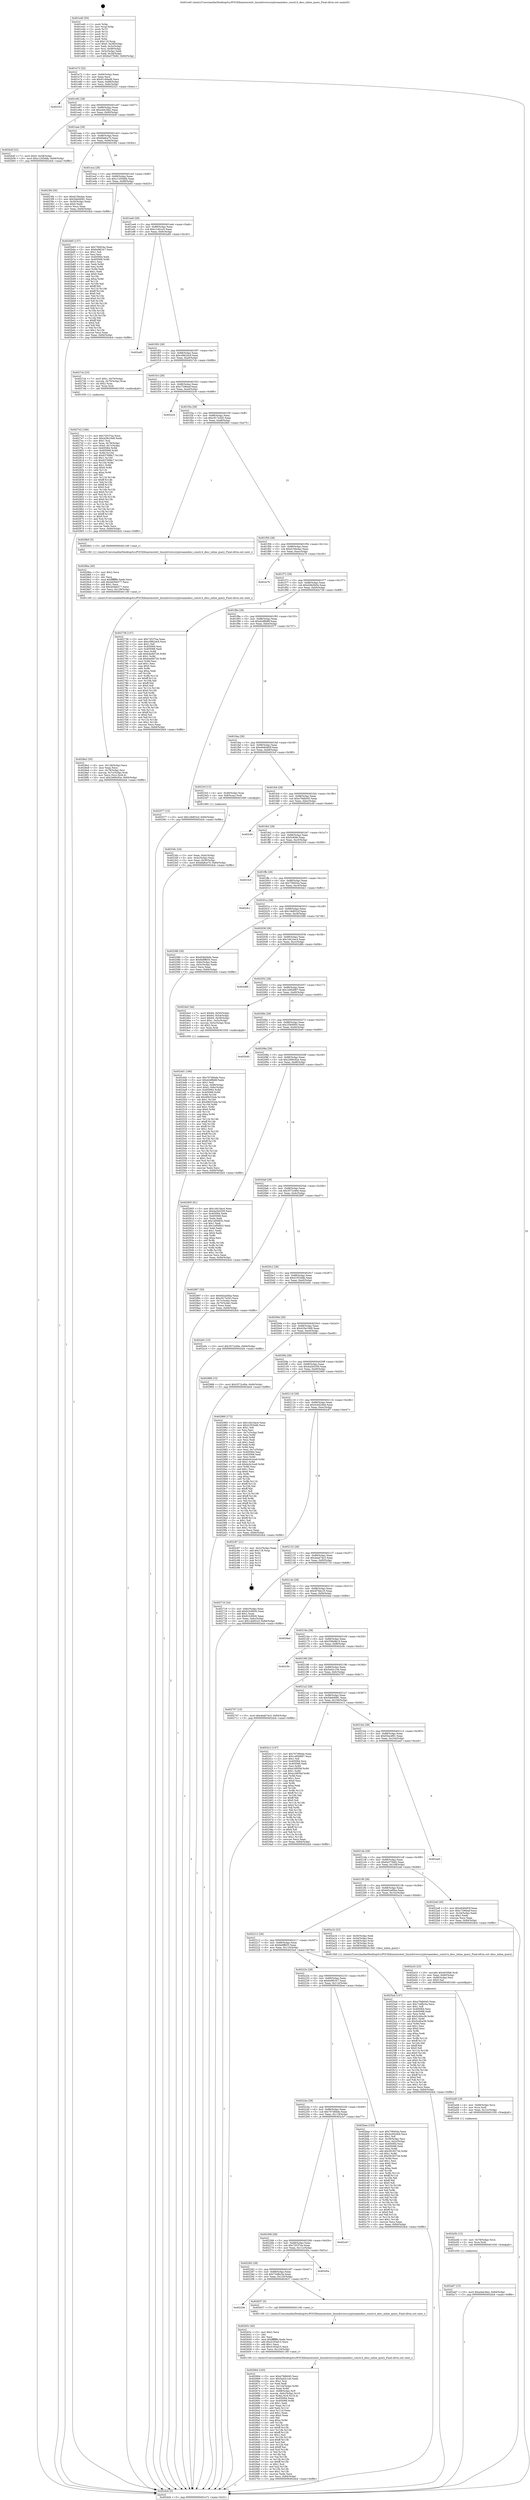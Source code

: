 digraph "0x401e40" {
  label = "0x401e40 (/mnt/c/Users/mathe/Desktop/tcc/POCII/binaries/extr_linuxdriverscryptocaamdesc_constr.h_desc_inline_query_Final-ollvm.out::main(0))"
  labelloc = "t"
  node[shape=record]

  Entry [label="",width=0.3,height=0.3,shape=circle,fillcolor=black,style=filled]
  "0x401e72" [label="{
     0x401e72 [32]\l
     | [instrs]\l
     &nbsp;&nbsp;0x401e72 \<+6\>: mov -0x84(%rbp),%eax\l
     &nbsp;&nbsp;0x401e78 \<+2\>: mov %eax,%ecx\l
     &nbsp;&nbsp;0x401e7a \<+6\>: sub $0x91c94ed6,%ecx\l
     &nbsp;&nbsp;0x401e80 \<+6\>: mov %eax,-0x88(%rbp)\l
     &nbsp;&nbsp;0x401e86 \<+6\>: mov %ecx,-0x8c(%rbp)\l
     &nbsp;&nbsp;0x401e8c \<+6\>: je 0000000000402321 \<main+0x4e1\>\l
  }"]
  "0x402321" [label="{
     0x402321\l
  }", style=dashed]
  "0x401e92" [label="{
     0x401e92 [28]\l
     | [instrs]\l
     &nbsp;&nbsp;0x401e92 \<+5\>: jmp 0000000000401e97 \<main+0x57\>\l
     &nbsp;&nbsp;0x401e97 \<+6\>: mov -0x88(%rbp),%eax\l
     &nbsp;&nbsp;0x401e9d \<+5\>: sub $0xa4dc3fa2,%eax\l
     &nbsp;&nbsp;0x401ea2 \<+6\>: mov %eax,-0x90(%rbp)\l
     &nbsp;&nbsp;0x401ea8 \<+6\>: je 0000000000402b4f \<main+0xd0f\>\l
  }"]
  Exit [label="",width=0.3,height=0.3,shape=circle,fillcolor=black,style=filled,peripheries=2]
  "0x402b4f" [label="{
     0x402b4f [22]\l
     | [instrs]\l
     &nbsp;&nbsp;0x402b4f \<+7\>: movl $0x0,-0x38(%rbp)\l
     &nbsp;&nbsp;0x402b56 \<+10\>: movl $0xc1205ddb,-0x84(%rbp)\l
     &nbsp;&nbsp;0x402b60 \<+5\>: jmp 0000000000402dcb \<main+0xf8b\>\l
  }"]
  "0x401eae" [label="{
     0x401eae [28]\l
     | [instrs]\l
     &nbsp;&nbsp;0x401eae \<+5\>: jmp 0000000000401eb3 \<main+0x73\>\l
     &nbsp;&nbsp;0x401eb3 \<+6\>: mov -0x88(%rbp),%eax\l
     &nbsp;&nbsp;0x401eb9 \<+5\>: sub $0xbfa8ce70,%eax\l
     &nbsp;&nbsp;0x401ebe \<+6\>: mov %eax,-0x94(%rbp)\l
     &nbsp;&nbsp;0x401ec4 \<+6\>: je 00000000004023f4 \<main+0x5b4\>\l
  }"]
  "0x402a67" [label="{
     0x402a67 [15]\l
     | [instrs]\l
     &nbsp;&nbsp;0x402a67 \<+10\>: movl $0xa4dc3fa2,-0x84(%rbp)\l
     &nbsp;&nbsp;0x402a71 \<+5\>: jmp 0000000000402dcb \<main+0xf8b\>\l
  }"]
  "0x4023f4" [label="{
     0x4023f4 [30]\l
     | [instrs]\l
     &nbsp;&nbsp;0x4023f4 \<+5\>: mov $0xd156e4ac,%eax\l
     &nbsp;&nbsp;0x4023f9 \<+5\>: mov $0x5de0d081,%ecx\l
     &nbsp;&nbsp;0x4023fe \<+3\>: mov -0x30(%rbp),%edx\l
     &nbsp;&nbsp;0x402401 \<+3\>: cmp $0x0,%edx\l
     &nbsp;&nbsp;0x402404 \<+3\>: cmove %ecx,%eax\l
     &nbsp;&nbsp;0x402407 \<+6\>: mov %eax,-0x84(%rbp)\l
     &nbsp;&nbsp;0x40240d \<+5\>: jmp 0000000000402dcb \<main+0xf8b\>\l
  }"]
  "0x401eca" [label="{
     0x401eca [28]\l
     | [instrs]\l
     &nbsp;&nbsp;0x401eca \<+5\>: jmp 0000000000401ecf \<main+0x8f\>\l
     &nbsp;&nbsp;0x401ecf \<+6\>: mov -0x88(%rbp),%eax\l
     &nbsp;&nbsp;0x401ed5 \<+5\>: sub $0xc1205ddb,%eax\l
     &nbsp;&nbsp;0x401eda \<+6\>: mov %eax,-0x98(%rbp)\l
     &nbsp;&nbsp;0x401ee0 \<+6\>: je 0000000000402b65 \<main+0xd25\>\l
  }"]
  "0x402a5b" [label="{
     0x402a5b [12]\l
     | [instrs]\l
     &nbsp;&nbsp;0x402a5b \<+4\>: mov -0x78(%rbp),%rcx\l
     &nbsp;&nbsp;0x402a5f \<+3\>: mov %rcx,%rdi\l
     &nbsp;&nbsp;0x402a62 \<+5\>: call 0000000000401030 \<free@plt\>\l
     | [calls]\l
     &nbsp;&nbsp;0x401030 \{1\} (unknown)\l
  }"]
  "0x402b65" [label="{
     0x402b65 [137]\l
     | [instrs]\l
     &nbsp;&nbsp;0x402b65 \<+5\>: mov $0x758454a,%eax\l
     &nbsp;&nbsp;0x402b6a \<+5\>: mov $0x6e981fc7,%ecx\l
     &nbsp;&nbsp;0x402b6f \<+2\>: mov $0x1,%dl\l
     &nbsp;&nbsp;0x402b71 \<+2\>: xor %esi,%esi\l
     &nbsp;&nbsp;0x402b73 \<+7\>: mov 0x405064,%edi\l
     &nbsp;&nbsp;0x402b7a \<+8\>: mov 0x405068,%r8d\l
     &nbsp;&nbsp;0x402b82 \<+3\>: sub $0x1,%esi\l
     &nbsp;&nbsp;0x402b85 \<+3\>: mov %edi,%r9d\l
     &nbsp;&nbsp;0x402b88 \<+3\>: add %esi,%r9d\l
     &nbsp;&nbsp;0x402b8b \<+4\>: imul %r9d,%edi\l
     &nbsp;&nbsp;0x402b8f \<+3\>: and $0x1,%edi\l
     &nbsp;&nbsp;0x402b92 \<+3\>: cmp $0x0,%edi\l
     &nbsp;&nbsp;0x402b95 \<+4\>: sete %r10b\l
     &nbsp;&nbsp;0x402b99 \<+4\>: cmp $0xa,%r8d\l
     &nbsp;&nbsp;0x402b9d \<+4\>: setl %r11b\l
     &nbsp;&nbsp;0x402ba1 \<+3\>: mov %r10b,%bl\l
     &nbsp;&nbsp;0x402ba4 \<+3\>: xor $0xff,%bl\l
     &nbsp;&nbsp;0x402ba7 \<+3\>: mov %r11b,%r14b\l
     &nbsp;&nbsp;0x402baa \<+4\>: xor $0xff,%r14b\l
     &nbsp;&nbsp;0x402bae \<+3\>: xor $0x0,%dl\l
     &nbsp;&nbsp;0x402bb1 \<+3\>: mov %bl,%r15b\l
     &nbsp;&nbsp;0x402bb4 \<+4\>: and $0x0,%r15b\l
     &nbsp;&nbsp;0x402bb8 \<+3\>: and %dl,%r10b\l
     &nbsp;&nbsp;0x402bbb \<+3\>: mov %r14b,%r12b\l
     &nbsp;&nbsp;0x402bbe \<+4\>: and $0x0,%r12b\l
     &nbsp;&nbsp;0x402bc2 \<+3\>: and %dl,%r11b\l
     &nbsp;&nbsp;0x402bc5 \<+3\>: or %r10b,%r15b\l
     &nbsp;&nbsp;0x402bc8 \<+3\>: or %r11b,%r12b\l
     &nbsp;&nbsp;0x402bcb \<+3\>: xor %r12b,%r15b\l
     &nbsp;&nbsp;0x402bce \<+3\>: or %r14b,%bl\l
     &nbsp;&nbsp;0x402bd1 \<+3\>: xor $0xff,%bl\l
     &nbsp;&nbsp;0x402bd4 \<+3\>: or $0x0,%dl\l
     &nbsp;&nbsp;0x402bd7 \<+2\>: and %dl,%bl\l
     &nbsp;&nbsp;0x402bd9 \<+3\>: or %bl,%r15b\l
     &nbsp;&nbsp;0x402bdc \<+4\>: test $0x1,%r15b\l
     &nbsp;&nbsp;0x402be0 \<+3\>: cmovne %ecx,%eax\l
     &nbsp;&nbsp;0x402be3 \<+6\>: mov %eax,-0x84(%rbp)\l
     &nbsp;&nbsp;0x402be9 \<+5\>: jmp 0000000000402dcb \<main+0xf8b\>\l
  }"]
  "0x401ee6" [label="{
     0x401ee6 [28]\l
     | [instrs]\l
     &nbsp;&nbsp;0x401ee6 \<+5\>: jmp 0000000000401eeb \<main+0xab\>\l
     &nbsp;&nbsp;0x401eeb \<+6\>: mov -0x88(%rbp),%eax\l
     &nbsp;&nbsp;0x401ef1 \<+5\>: sub $0xc1c6ccc0,%eax\l
     &nbsp;&nbsp;0x401ef6 \<+6\>: mov %eax,-0x9c(%rbp)\l
     &nbsp;&nbsp;0x401efc \<+6\>: je 0000000000402a85 \<main+0xc45\>\l
  }"]
  "0x402a49" [label="{
     0x402a49 [18]\l
     | [instrs]\l
     &nbsp;&nbsp;0x402a49 \<+4\>: mov -0x68(%rbp),%rcx\l
     &nbsp;&nbsp;0x402a4d \<+3\>: mov %rcx,%rdi\l
     &nbsp;&nbsp;0x402a50 \<+6\>: mov %eax,-0x12c(%rbp)\l
     &nbsp;&nbsp;0x402a56 \<+5\>: call 0000000000401030 \<free@plt\>\l
     | [calls]\l
     &nbsp;&nbsp;0x401030 \{1\} (unknown)\l
  }"]
  "0x402a85" [label="{
     0x402a85\l
  }", style=dashed]
  "0x401f02" [label="{
     0x401f02 [28]\l
     | [instrs]\l
     &nbsp;&nbsp;0x401f02 \<+5\>: jmp 0000000000401f07 \<main+0xc7\>\l
     &nbsp;&nbsp;0x401f07 \<+6\>: mov -0x88(%rbp),%eax\l
     &nbsp;&nbsp;0x401f0d \<+5\>: sub $0xc49b2dc9,%eax\l
     &nbsp;&nbsp;0x401f12 \<+6\>: mov %eax,-0xa0(%rbp)\l
     &nbsp;&nbsp;0x401f18 \<+6\>: je 00000000004027cb \<main+0x98b\>\l
  }"]
  "0x402a32" [label="{
     0x402a32 [23]\l
     | [instrs]\l
     &nbsp;&nbsp;0x402a32 \<+10\>: movabs $0x4030b6,%rdi\l
     &nbsp;&nbsp;0x402a3c \<+3\>: mov %eax,-0x80(%rbp)\l
     &nbsp;&nbsp;0x402a3f \<+3\>: mov -0x80(%rbp),%esi\l
     &nbsp;&nbsp;0x402a42 \<+2\>: mov $0x0,%al\l
     &nbsp;&nbsp;0x402a44 \<+5\>: call 0000000000401040 \<printf@plt\>\l
     | [calls]\l
     &nbsp;&nbsp;0x401040 \{1\} (unknown)\l
  }"]
  "0x4027cb" [label="{
     0x4027cb [23]\l
     | [instrs]\l
     &nbsp;&nbsp;0x4027cb \<+7\>: movl $0x1,-0x70(%rbp)\l
     &nbsp;&nbsp;0x4027d2 \<+4\>: movslq -0x70(%rbp),%rax\l
     &nbsp;&nbsp;0x4027d6 \<+4\>: shl $0x2,%rax\l
     &nbsp;&nbsp;0x4027da \<+3\>: mov %rax,%rdi\l
     &nbsp;&nbsp;0x4027dd \<+5\>: call 0000000000401050 \<malloc@plt\>\l
     | [calls]\l
     &nbsp;&nbsp;0x401050 \{1\} (unknown)\l
  }"]
  "0x401f1e" [label="{
     0x401f1e [28]\l
     | [instrs]\l
     &nbsp;&nbsp;0x401f1e \<+5\>: jmp 0000000000401f23 \<main+0xe3\>\l
     &nbsp;&nbsp;0x401f23 \<+6\>: mov -0x88(%rbp),%eax\l
     &nbsp;&nbsp;0x401f29 \<+5\>: sub $0xc7296eaf,%eax\l
     &nbsp;&nbsp;0x401f2e \<+6\>: mov %eax,-0xa4(%rbp)\l
     &nbsp;&nbsp;0x401f34 \<+6\>: je 00000000004022c6 \<main+0x486\>\l
  }"]
  "0x4028e2" [label="{
     0x4028e2 [35]\l
     | [instrs]\l
     &nbsp;&nbsp;0x4028e2 \<+6\>: mov -0x128(%rbp),%ecx\l
     &nbsp;&nbsp;0x4028e8 \<+3\>: imul %eax,%ecx\l
     &nbsp;&nbsp;0x4028eb \<+4\>: mov -0x78(%rbp),%rsi\l
     &nbsp;&nbsp;0x4028ef \<+4\>: movslq -0x7c(%rbp),%rdi\l
     &nbsp;&nbsp;0x4028f3 \<+3\>: mov %ecx,(%rsi,%rdi,4)\l
     &nbsp;&nbsp;0x4028f6 \<+10\>: movl $0x2469c92e,-0x84(%rbp)\l
     &nbsp;&nbsp;0x402900 \<+5\>: jmp 0000000000402dcb \<main+0xf8b\>\l
  }"]
  "0x4022c6" [label="{
     0x4022c6\l
  }", style=dashed]
  "0x401f3a" [label="{
     0x401f3a [28]\l
     | [instrs]\l
     &nbsp;&nbsp;0x401f3a \<+5\>: jmp 0000000000401f3f \<main+0xff\>\l
     &nbsp;&nbsp;0x401f3f \<+6\>: mov -0x88(%rbp),%eax\l
     &nbsp;&nbsp;0x401f45 \<+5\>: sub $0xc917e2b5,%eax\l
     &nbsp;&nbsp;0x401f4a \<+6\>: mov %eax,-0xa8(%rbp)\l
     &nbsp;&nbsp;0x401f50 \<+6\>: je 00000000004028b5 \<main+0xa75\>\l
  }"]
  "0x4028ba" [label="{
     0x4028ba [40]\l
     | [instrs]\l
     &nbsp;&nbsp;0x4028ba \<+5\>: mov $0x2,%ecx\l
     &nbsp;&nbsp;0x4028bf \<+1\>: cltd\l
     &nbsp;&nbsp;0x4028c0 \<+2\>: idiv %ecx\l
     &nbsp;&nbsp;0x4028c2 \<+6\>: imul $0xfffffffe,%edx,%ecx\l
     &nbsp;&nbsp;0x4028c8 \<+6\>: add $0x4d3bb577,%ecx\l
     &nbsp;&nbsp;0x4028ce \<+3\>: add $0x1,%ecx\l
     &nbsp;&nbsp;0x4028d1 \<+6\>: sub $0x4d3bb577,%ecx\l
     &nbsp;&nbsp;0x4028d7 \<+6\>: mov %ecx,-0x128(%rbp)\l
     &nbsp;&nbsp;0x4028dd \<+5\>: call 0000000000401160 \<next_i\>\l
     | [calls]\l
     &nbsp;&nbsp;0x401160 \{1\} (/mnt/c/Users/mathe/Desktop/tcc/POCII/binaries/extr_linuxdriverscryptocaamdesc_constr.h_desc_inline_query_Final-ollvm.out::next_i)\l
  }"]
  "0x4028b5" [label="{
     0x4028b5 [5]\l
     | [instrs]\l
     &nbsp;&nbsp;0x4028b5 \<+5\>: call 0000000000401160 \<next_i\>\l
     | [calls]\l
     &nbsp;&nbsp;0x401160 \{1\} (/mnt/c/Users/mathe/Desktop/tcc/POCII/binaries/extr_linuxdriverscryptocaamdesc_constr.h_desc_inline_query_Final-ollvm.out::next_i)\l
  }"]
  "0x401f56" [label="{
     0x401f56 [28]\l
     | [instrs]\l
     &nbsp;&nbsp;0x401f56 \<+5\>: jmp 0000000000401f5b \<main+0x11b\>\l
     &nbsp;&nbsp;0x401f5b \<+6\>: mov -0x88(%rbp),%eax\l
     &nbsp;&nbsp;0x401f61 \<+5\>: sub $0xd156e4ac,%eax\l
     &nbsp;&nbsp;0x401f66 \<+6\>: mov %eax,-0xac(%rbp)\l
     &nbsp;&nbsp;0x401f6c \<+6\>: je 0000000000402a76 \<main+0xc36\>\l
  }"]
  "0x4027e2" [label="{
     0x4027e2 [166]\l
     | [instrs]\l
     &nbsp;&nbsp;0x4027e2 \<+5\>: mov $0x72f1f7ea,%ecx\l
     &nbsp;&nbsp;0x4027e7 \<+5\>: mov $0x429e19d9,%edx\l
     &nbsp;&nbsp;0x4027ec \<+3\>: mov $0x1,%sil\l
     &nbsp;&nbsp;0x4027ef \<+4\>: mov %rax,-0x78(%rbp)\l
     &nbsp;&nbsp;0x4027f3 \<+7\>: movl $0x0,-0x7c(%rbp)\l
     &nbsp;&nbsp;0x4027fa \<+8\>: mov 0x405064,%r8d\l
     &nbsp;&nbsp;0x402802 \<+8\>: mov 0x405068,%r9d\l
     &nbsp;&nbsp;0x40280a \<+3\>: mov %r8d,%r10d\l
     &nbsp;&nbsp;0x40280d \<+7\>: add $0x637688c7,%r10d\l
     &nbsp;&nbsp;0x402814 \<+4\>: sub $0x1,%r10d\l
     &nbsp;&nbsp;0x402818 \<+7\>: sub $0x637688c7,%r10d\l
     &nbsp;&nbsp;0x40281f \<+4\>: imul %r10d,%r8d\l
     &nbsp;&nbsp;0x402823 \<+4\>: and $0x1,%r8d\l
     &nbsp;&nbsp;0x402827 \<+4\>: cmp $0x0,%r8d\l
     &nbsp;&nbsp;0x40282b \<+4\>: sete %r11b\l
     &nbsp;&nbsp;0x40282f \<+4\>: cmp $0xa,%r9d\l
     &nbsp;&nbsp;0x402833 \<+3\>: setl %bl\l
     &nbsp;&nbsp;0x402836 \<+3\>: mov %r11b,%r14b\l
     &nbsp;&nbsp;0x402839 \<+4\>: xor $0xff,%r14b\l
     &nbsp;&nbsp;0x40283d \<+3\>: mov %bl,%r15b\l
     &nbsp;&nbsp;0x402840 \<+4\>: xor $0xff,%r15b\l
     &nbsp;&nbsp;0x402844 \<+4\>: xor $0x0,%sil\l
     &nbsp;&nbsp;0x402848 \<+3\>: mov %r14b,%r12b\l
     &nbsp;&nbsp;0x40284b \<+4\>: and $0x0,%r12b\l
     &nbsp;&nbsp;0x40284f \<+3\>: and %sil,%r11b\l
     &nbsp;&nbsp;0x402852 \<+3\>: mov %r15b,%r13b\l
     &nbsp;&nbsp;0x402855 \<+4\>: and $0x0,%r13b\l
     &nbsp;&nbsp;0x402859 \<+3\>: and %sil,%bl\l
     &nbsp;&nbsp;0x40285c \<+3\>: or %r11b,%r12b\l
     &nbsp;&nbsp;0x40285f \<+3\>: or %bl,%r13b\l
     &nbsp;&nbsp;0x402862 \<+3\>: xor %r13b,%r12b\l
     &nbsp;&nbsp;0x402865 \<+3\>: or %r15b,%r14b\l
     &nbsp;&nbsp;0x402868 \<+4\>: xor $0xff,%r14b\l
     &nbsp;&nbsp;0x40286c \<+4\>: or $0x0,%sil\l
     &nbsp;&nbsp;0x402870 \<+3\>: and %sil,%r14b\l
     &nbsp;&nbsp;0x402873 \<+3\>: or %r14b,%r12b\l
     &nbsp;&nbsp;0x402876 \<+4\>: test $0x1,%r12b\l
     &nbsp;&nbsp;0x40287a \<+3\>: cmovne %edx,%ecx\l
     &nbsp;&nbsp;0x40287d \<+6\>: mov %ecx,-0x84(%rbp)\l
     &nbsp;&nbsp;0x402883 \<+5\>: jmp 0000000000402dcb \<main+0xf8b\>\l
  }"]
  "0x402a76" [label="{
     0x402a76\l
  }", style=dashed]
  "0x401f72" [label="{
     0x401f72 [28]\l
     | [instrs]\l
     &nbsp;&nbsp;0x401f72 \<+5\>: jmp 0000000000401f77 \<main+0x137\>\l
     &nbsp;&nbsp;0x401f77 \<+6\>: mov -0x88(%rbp),%eax\l
     &nbsp;&nbsp;0x401f7d \<+5\>: sub $0xd28e5b0e,%eax\l
     &nbsp;&nbsp;0x401f82 \<+6\>: mov %eax,-0xb0(%rbp)\l
     &nbsp;&nbsp;0x401f88 \<+6\>: je 0000000000402738 \<main+0x8f8\>\l
  }"]
  "0x402664" [label="{
     0x402664 [163]\l
     | [instrs]\l
     &nbsp;&nbsp;0x402664 \<+5\>: mov $0xe79db045,%ecx\l
     &nbsp;&nbsp;0x402669 \<+5\>: mov $0x5a42c144,%edx\l
     &nbsp;&nbsp;0x40266e \<+3\>: mov $0x1,%sil\l
     &nbsp;&nbsp;0x402671 \<+2\>: xor %edi,%edi\l
     &nbsp;&nbsp;0x402673 \<+7\>: mov -0x124(%rbp),%r8d\l
     &nbsp;&nbsp;0x40267a \<+4\>: imul %eax,%r8d\l
     &nbsp;&nbsp;0x40267e \<+4\>: mov -0x68(%rbp),%r9\l
     &nbsp;&nbsp;0x402682 \<+4\>: movslq -0x6c(%rbp),%r10\l
     &nbsp;&nbsp;0x402686 \<+4\>: mov %r8d,(%r9,%r10,4)\l
     &nbsp;&nbsp;0x40268a \<+7\>: mov 0x405064,%eax\l
     &nbsp;&nbsp;0x402691 \<+8\>: mov 0x405068,%r8d\l
     &nbsp;&nbsp;0x402699 \<+3\>: sub $0x1,%edi\l
     &nbsp;&nbsp;0x40269c \<+3\>: mov %eax,%r11d\l
     &nbsp;&nbsp;0x40269f \<+3\>: add %edi,%r11d\l
     &nbsp;&nbsp;0x4026a2 \<+4\>: imul %r11d,%eax\l
     &nbsp;&nbsp;0x4026a6 \<+3\>: and $0x1,%eax\l
     &nbsp;&nbsp;0x4026a9 \<+3\>: cmp $0x0,%eax\l
     &nbsp;&nbsp;0x4026ac \<+3\>: sete %bl\l
     &nbsp;&nbsp;0x4026af \<+4\>: cmp $0xa,%r8d\l
     &nbsp;&nbsp;0x4026b3 \<+4\>: setl %r14b\l
     &nbsp;&nbsp;0x4026b7 \<+3\>: mov %bl,%r15b\l
     &nbsp;&nbsp;0x4026ba \<+4\>: xor $0xff,%r15b\l
     &nbsp;&nbsp;0x4026be \<+3\>: mov %r14b,%r12b\l
     &nbsp;&nbsp;0x4026c1 \<+4\>: xor $0xff,%r12b\l
     &nbsp;&nbsp;0x4026c5 \<+4\>: xor $0x1,%sil\l
     &nbsp;&nbsp;0x4026c9 \<+3\>: mov %r15b,%r13b\l
     &nbsp;&nbsp;0x4026cc \<+4\>: and $0xff,%r13b\l
     &nbsp;&nbsp;0x4026d0 \<+3\>: and %sil,%bl\l
     &nbsp;&nbsp;0x4026d3 \<+3\>: mov %r12b,%al\l
     &nbsp;&nbsp;0x4026d6 \<+2\>: and $0xff,%al\l
     &nbsp;&nbsp;0x4026d8 \<+3\>: and %sil,%r14b\l
     &nbsp;&nbsp;0x4026db \<+3\>: or %bl,%r13b\l
     &nbsp;&nbsp;0x4026de \<+3\>: or %r14b,%al\l
     &nbsp;&nbsp;0x4026e1 \<+3\>: xor %al,%r13b\l
     &nbsp;&nbsp;0x4026e4 \<+3\>: or %r12b,%r15b\l
     &nbsp;&nbsp;0x4026e7 \<+4\>: xor $0xff,%r15b\l
     &nbsp;&nbsp;0x4026eb \<+4\>: or $0x1,%sil\l
     &nbsp;&nbsp;0x4026ef \<+3\>: and %sil,%r15b\l
     &nbsp;&nbsp;0x4026f2 \<+3\>: or %r15b,%r13b\l
     &nbsp;&nbsp;0x4026f5 \<+4\>: test $0x1,%r13b\l
     &nbsp;&nbsp;0x4026f9 \<+3\>: cmovne %edx,%ecx\l
     &nbsp;&nbsp;0x4026fc \<+6\>: mov %ecx,-0x84(%rbp)\l
     &nbsp;&nbsp;0x402702 \<+5\>: jmp 0000000000402dcb \<main+0xf8b\>\l
  }"]
  "0x402738" [label="{
     0x402738 [147]\l
     | [instrs]\l
     &nbsp;&nbsp;0x402738 \<+5\>: mov $0x72f1f7ea,%eax\l
     &nbsp;&nbsp;0x40273d \<+5\>: mov $0xc49b2dc9,%ecx\l
     &nbsp;&nbsp;0x402742 \<+2\>: mov $0x1,%dl\l
     &nbsp;&nbsp;0x402744 \<+7\>: mov 0x405064,%esi\l
     &nbsp;&nbsp;0x40274b \<+7\>: mov 0x405068,%edi\l
     &nbsp;&nbsp;0x402752 \<+3\>: mov %esi,%r8d\l
     &nbsp;&nbsp;0x402755 \<+7\>: add $0xb4e9d726,%r8d\l
     &nbsp;&nbsp;0x40275c \<+4\>: sub $0x1,%r8d\l
     &nbsp;&nbsp;0x402760 \<+7\>: sub $0xb4e9d726,%r8d\l
     &nbsp;&nbsp;0x402767 \<+4\>: imul %r8d,%esi\l
     &nbsp;&nbsp;0x40276b \<+3\>: and $0x1,%esi\l
     &nbsp;&nbsp;0x40276e \<+3\>: cmp $0x0,%esi\l
     &nbsp;&nbsp;0x402771 \<+4\>: sete %r9b\l
     &nbsp;&nbsp;0x402775 \<+3\>: cmp $0xa,%edi\l
     &nbsp;&nbsp;0x402778 \<+4\>: setl %r10b\l
     &nbsp;&nbsp;0x40277c \<+3\>: mov %r9b,%r11b\l
     &nbsp;&nbsp;0x40277f \<+4\>: xor $0xff,%r11b\l
     &nbsp;&nbsp;0x402783 \<+3\>: mov %r10b,%bl\l
     &nbsp;&nbsp;0x402786 \<+3\>: xor $0xff,%bl\l
     &nbsp;&nbsp;0x402789 \<+3\>: xor $0x0,%dl\l
     &nbsp;&nbsp;0x40278c \<+3\>: mov %r11b,%r14b\l
     &nbsp;&nbsp;0x40278f \<+4\>: and $0x0,%r14b\l
     &nbsp;&nbsp;0x402793 \<+3\>: and %dl,%r9b\l
     &nbsp;&nbsp;0x402796 \<+3\>: mov %bl,%r15b\l
     &nbsp;&nbsp;0x402799 \<+4\>: and $0x0,%r15b\l
     &nbsp;&nbsp;0x40279d \<+3\>: and %dl,%r10b\l
     &nbsp;&nbsp;0x4027a0 \<+3\>: or %r9b,%r14b\l
     &nbsp;&nbsp;0x4027a3 \<+3\>: or %r10b,%r15b\l
     &nbsp;&nbsp;0x4027a6 \<+3\>: xor %r15b,%r14b\l
     &nbsp;&nbsp;0x4027a9 \<+3\>: or %bl,%r11b\l
     &nbsp;&nbsp;0x4027ac \<+4\>: xor $0xff,%r11b\l
     &nbsp;&nbsp;0x4027b0 \<+3\>: or $0x0,%dl\l
     &nbsp;&nbsp;0x4027b3 \<+3\>: and %dl,%r11b\l
     &nbsp;&nbsp;0x4027b6 \<+3\>: or %r11b,%r14b\l
     &nbsp;&nbsp;0x4027b9 \<+4\>: test $0x1,%r14b\l
     &nbsp;&nbsp;0x4027bd \<+3\>: cmovne %ecx,%eax\l
     &nbsp;&nbsp;0x4027c0 \<+6\>: mov %eax,-0x84(%rbp)\l
     &nbsp;&nbsp;0x4027c6 \<+5\>: jmp 0000000000402dcb \<main+0xf8b\>\l
  }"]
  "0x401f8e" [label="{
     0x401f8e [28]\l
     | [instrs]\l
     &nbsp;&nbsp;0x401f8e \<+5\>: jmp 0000000000401f93 \<main+0x153\>\l
     &nbsp;&nbsp;0x401f93 \<+6\>: mov -0x88(%rbp),%eax\l
     &nbsp;&nbsp;0x401f99 \<+5\>: sub $0xd2df8d6f,%eax\l
     &nbsp;&nbsp;0x401f9e \<+6\>: mov %eax,-0xb4(%rbp)\l
     &nbsp;&nbsp;0x401fa4 \<+6\>: je 0000000000402577 \<main+0x737\>\l
  }"]
  "0x40263c" [label="{
     0x40263c [40]\l
     | [instrs]\l
     &nbsp;&nbsp;0x40263c \<+5\>: mov $0x2,%ecx\l
     &nbsp;&nbsp;0x402641 \<+1\>: cltd\l
     &nbsp;&nbsp;0x402642 \<+2\>: idiv %ecx\l
     &nbsp;&nbsp;0x402644 \<+6\>: imul $0xfffffffe,%edx,%ecx\l
     &nbsp;&nbsp;0x40264a \<+6\>: add $0x4193af15,%ecx\l
     &nbsp;&nbsp;0x402650 \<+3\>: add $0x1,%ecx\l
     &nbsp;&nbsp;0x402653 \<+6\>: sub $0x4193af15,%ecx\l
     &nbsp;&nbsp;0x402659 \<+6\>: mov %ecx,-0x124(%rbp)\l
     &nbsp;&nbsp;0x40265f \<+5\>: call 0000000000401160 \<next_i\>\l
     | [calls]\l
     &nbsp;&nbsp;0x401160 \{1\} (/mnt/c/Users/mathe/Desktop/tcc/POCII/binaries/extr_linuxdriverscryptocaamdesc_constr.h_desc_inline_query_Final-ollvm.out::next_i)\l
  }"]
  "0x402577" [label="{
     0x402577 [15]\l
     | [instrs]\l
     &nbsp;&nbsp;0x402577 \<+10\>: movl $0x14b852cf,-0x84(%rbp)\l
     &nbsp;&nbsp;0x402581 \<+5\>: jmp 0000000000402dcb \<main+0xf8b\>\l
  }"]
  "0x401faa" [label="{
     0x401faa [28]\l
     | [instrs]\l
     &nbsp;&nbsp;0x401faa \<+5\>: jmp 0000000000401faf \<main+0x16f\>\l
     &nbsp;&nbsp;0x401faf \<+6\>: mov -0x88(%rbp),%eax\l
     &nbsp;&nbsp;0x401fb5 \<+5\>: sub $0xe646483f,%eax\l
     &nbsp;&nbsp;0x401fba \<+6\>: mov %eax,-0xb8(%rbp)\l
     &nbsp;&nbsp;0x401fc0 \<+6\>: je 00000000004023cf \<main+0x58f\>\l
  }"]
  "0x40229e" [label="{
     0x40229e\l
  }", style=dashed]
  "0x4023cf" [label="{
     0x4023cf [13]\l
     | [instrs]\l
     &nbsp;&nbsp;0x4023cf \<+4\>: mov -0x48(%rbp),%rax\l
     &nbsp;&nbsp;0x4023d3 \<+4\>: mov 0x8(%rax),%rdi\l
     &nbsp;&nbsp;0x4023d7 \<+5\>: call 0000000000401060 \<atoi@plt\>\l
     | [calls]\l
     &nbsp;&nbsp;0x401060 \{1\} (unknown)\l
  }"]
  "0x401fc6" [label="{
     0x401fc6 [28]\l
     | [instrs]\l
     &nbsp;&nbsp;0x401fc6 \<+5\>: jmp 0000000000401fcb \<main+0x18b\>\l
     &nbsp;&nbsp;0x401fcb \<+6\>: mov -0x88(%rbp),%eax\l
     &nbsp;&nbsp;0x401fd1 \<+5\>: sub $0xe79db045,%eax\l
     &nbsp;&nbsp;0x401fd6 \<+6\>: mov %eax,-0xbc(%rbp)\l
     &nbsp;&nbsp;0x401fdc \<+6\>: je 0000000000402cfd \<main+0xebd\>\l
  }"]
  "0x402637" [label="{
     0x402637 [5]\l
     | [instrs]\l
     &nbsp;&nbsp;0x402637 \<+5\>: call 0000000000401160 \<next_i\>\l
     | [calls]\l
     &nbsp;&nbsp;0x401160 \{1\} (/mnt/c/Users/mathe/Desktop/tcc/POCII/binaries/extr_linuxdriverscryptocaamdesc_constr.h_desc_inline_query_Final-ollvm.out::next_i)\l
  }"]
  "0x402cfd" [label="{
     0x402cfd\l
  }", style=dashed]
  "0x401fe2" [label="{
     0x401fe2 [28]\l
     | [instrs]\l
     &nbsp;&nbsp;0x401fe2 \<+5\>: jmp 0000000000401fe7 \<main+0x1a7\>\l
     &nbsp;&nbsp;0x401fe7 \<+6\>: mov -0x88(%rbp),%eax\l
     &nbsp;&nbsp;0x401fed \<+5\>: sub $0x5c60fe,%eax\l
     &nbsp;&nbsp;0x401ff2 \<+6\>: mov %eax,-0xc0(%rbp)\l
     &nbsp;&nbsp;0x401ff8 \<+6\>: je 00000000004023c0 \<main+0x580\>\l
  }"]
  "0x402282" [label="{
     0x402282 [28]\l
     | [instrs]\l
     &nbsp;&nbsp;0x402282 \<+5\>: jmp 0000000000402287 \<main+0x447\>\l
     &nbsp;&nbsp;0x402287 \<+6\>: mov -0x88(%rbp),%eax\l
     &nbsp;&nbsp;0x40228d \<+5\>: sub $0x734fbc5a,%eax\l
     &nbsp;&nbsp;0x402292 \<+6\>: mov %eax,-0x120(%rbp)\l
     &nbsp;&nbsp;0x402298 \<+6\>: je 0000000000402637 \<main+0x7f7\>\l
  }"]
  "0x4023c0" [label="{
     0x4023c0\l
  }", style=dashed]
  "0x401ffe" [label="{
     0x401ffe [28]\l
     | [instrs]\l
     &nbsp;&nbsp;0x401ffe \<+5\>: jmp 0000000000402003 \<main+0x1c3\>\l
     &nbsp;&nbsp;0x402003 \<+6\>: mov -0x88(%rbp),%eax\l
     &nbsp;&nbsp;0x402009 \<+5\>: sub $0x758454a,%eax\l
     &nbsp;&nbsp;0x40200e \<+6\>: mov %eax,-0xc4(%rbp)\l
     &nbsp;&nbsp;0x402014 \<+6\>: je 0000000000402dc1 \<main+0xf81\>\l
  }"]
  "0x402d5a" [label="{
     0x402d5a\l
  }", style=dashed]
  "0x402dc1" [label="{
     0x402dc1\l
  }", style=dashed]
  "0x40201a" [label="{
     0x40201a [28]\l
     | [instrs]\l
     &nbsp;&nbsp;0x40201a \<+5\>: jmp 000000000040201f \<main+0x1df\>\l
     &nbsp;&nbsp;0x40201f \<+6\>: mov -0x88(%rbp),%eax\l
     &nbsp;&nbsp;0x402025 \<+5\>: sub $0x14b852cf,%eax\l
     &nbsp;&nbsp;0x40202a \<+6\>: mov %eax,-0xc8(%rbp)\l
     &nbsp;&nbsp;0x402030 \<+6\>: je 0000000000402586 \<main+0x746\>\l
  }"]
  "0x402266" [label="{
     0x402266 [28]\l
     | [instrs]\l
     &nbsp;&nbsp;0x402266 \<+5\>: jmp 000000000040226b \<main+0x42b\>\l
     &nbsp;&nbsp;0x40226b \<+6\>: mov -0x88(%rbp),%eax\l
     &nbsp;&nbsp;0x402271 \<+5\>: sub $0x72f1f7ea,%eax\l
     &nbsp;&nbsp;0x402276 \<+6\>: mov %eax,-0x11c(%rbp)\l
     &nbsp;&nbsp;0x40227c \<+6\>: je 0000000000402d5a \<main+0xf1a\>\l
  }"]
  "0x402586" [label="{
     0x402586 [30]\l
     | [instrs]\l
     &nbsp;&nbsp;0x402586 \<+5\>: mov $0xd28e5b0e,%eax\l
     &nbsp;&nbsp;0x40258b \<+5\>: mov $0x6e6ffb55,%ecx\l
     &nbsp;&nbsp;0x402590 \<+3\>: mov -0x6c(%rbp),%edx\l
     &nbsp;&nbsp;0x402593 \<+3\>: cmp -0x5c(%rbp),%edx\l
     &nbsp;&nbsp;0x402596 \<+3\>: cmovl %ecx,%eax\l
     &nbsp;&nbsp;0x402599 \<+6\>: mov %eax,-0x84(%rbp)\l
     &nbsp;&nbsp;0x40259f \<+5\>: jmp 0000000000402dcb \<main+0xf8b\>\l
  }"]
  "0x402036" [label="{
     0x402036 [28]\l
     | [instrs]\l
     &nbsp;&nbsp;0x402036 \<+5\>: jmp 000000000040203b \<main+0x1fb\>\l
     &nbsp;&nbsp;0x40203b \<+6\>: mov -0x88(%rbp),%eax\l
     &nbsp;&nbsp;0x402041 \<+5\>: sub $0x1d410ac4,%eax\l
     &nbsp;&nbsp;0x402046 \<+6\>: mov %eax,-0xcc(%rbp)\l
     &nbsp;&nbsp;0x40204c \<+6\>: je 0000000000402d8b \<main+0xf4b\>\l
  }"]
  "0x402cb7" [label="{
     0x402cb7\l
  }", style=dashed]
  "0x402d8b" [label="{
     0x402d8b\l
  }", style=dashed]
  "0x402052" [label="{
     0x402052 [28]\l
     | [instrs]\l
     &nbsp;&nbsp;0x402052 \<+5\>: jmp 0000000000402057 \<main+0x217\>\l
     &nbsp;&nbsp;0x402057 \<+6\>: mov -0x88(%rbp),%eax\l
     &nbsp;&nbsp;0x40205d \<+5\>: sub $0x1e85d987,%eax\l
     &nbsp;&nbsp;0x402062 \<+6\>: mov %eax,-0xd0(%rbp)\l
     &nbsp;&nbsp;0x402068 \<+6\>: je 00000000004024a5 \<main+0x665\>\l
  }"]
  "0x40224a" [label="{
     0x40224a [28]\l
     | [instrs]\l
     &nbsp;&nbsp;0x40224a \<+5\>: jmp 000000000040224f \<main+0x40f\>\l
     &nbsp;&nbsp;0x40224f \<+6\>: mov -0x88(%rbp),%eax\l
     &nbsp;&nbsp;0x402255 \<+5\>: sub $0x707d84de,%eax\l
     &nbsp;&nbsp;0x40225a \<+6\>: mov %eax,-0x118(%rbp)\l
     &nbsp;&nbsp;0x402260 \<+6\>: je 0000000000402cb7 \<main+0xe77\>\l
  }"]
  "0x4024a5" [label="{
     0x4024a5 [44]\l
     | [instrs]\l
     &nbsp;&nbsp;0x4024a5 \<+7\>: movl $0x64,-0x50(%rbp)\l
     &nbsp;&nbsp;0x4024ac \<+7\>: movl $0x64,-0x54(%rbp)\l
     &nbsp;&nbsp;0x4024b3 \<+7\>: movl $0x64,-0x58(%rbp)\l
     &nbsp;&nbsp;0x4024ba \<+7\>: movl $0x1,-0x5c(%rbp)\l
     &nbsp;&nbsp;0x4024c1 \<+4\>: movslq -0x5c(%rbp),%rax\l
     &nbsp;&nbsp;0x4024c5 \<+4\>: shl $0x2,%rax\l
     &nbsp;&nbsp;0x4024c9 \<+3\>: mov %rax,%rdi\l
     &nbsp;&nbsp;0x4024cc \<+5\>: call 0000000000401050 \<malloc@plt\>\l
     | [calls]\l
     &nbsp;&nbsp;0x401050 \{1\} (unknown)\l
  }"]
  "0x40206e" [label="{
     0x40206e [28]\l
     | [instrs]\l
     &nbsp;&nbsp;0x40206e \<+5\>: jmp 0000000000402073 \<main+0x233\>\l
     &nbsp;&nbsp;0x402073 \<+6\>: mov -0x88(%rbp),%eax\l
     &nbsp;&nbsp;0x402079 \<+5\>: sub $0x1f364905,%eax\l
     &nbsp;&nbsp;0x40207e \<+6\>: mov %eax,-0xd4(%rbp)\l
     &nbsp;&nbsp;0x402084 \<+6\>: je 0000000000402b40 \<main+0xd00\>\l
  }"]
  "0x402bee" [label="{
     0x402bee [153]\l
     | [instrs]\l
     &nbsp;&nbsp;0x402bee \<+5\>: mov $0x758454a,%eax\l
     &nbsp;&nbsp;0x402bf3 \<+5\>: mov $0x4cd424b4,%ecx\l
     &nbsp;&nbsp;0x402bf8 \<+2\>: mov $0x1,%dl\l
     &nbsp;&nbsp;0x402bfa \<+3\>: mov -0x38(%rbp),%esi\l
     &nbsp;&nbsp;0x402bfd \<+3\>: mov %esi,-0x2c(%rbp)\l
     &nbsp;&nbsp;0x402c00 \<+7\>: mov 0x405064,%esi\l
     &nbsp;&nbsp;0x402c07 \<+7\>: mov 0x405068,%edi\l
     &nbsp;&nbsp;0x402c0e \<+3\>: mov %esi,%r8d\l
     &nbsp;&nbsp;0x402c11 \<+7\>: add $0x5918373d,%r8d\l
     &nbsp;&nbsp;0x402c18 \<+4\>: sub $0x1,%r8d\l
     &nbsp;&nbsp;0x402c1c \<+7\>: sub $0x5918373d,%r8d\l
     &nbsp;&nbsp;0x402c23 \<+4\>: imul %r8d,%esi\l
     &nbsp;&nbsp;0x402c27 \<+3\>: and $0x1,%esi\l
     &nbsp;&nbsp;0x402c2a \<+3\>: cmp $0x0,%esi\l
     &nbsp;&nbsp;0x402c2d \<+4\>: sete %r9b\l
     &nbsp;&nbsp;0x402c31 \<+3\>: cmp $0xa,%edi\l
     &nbsp;&nbsp;0x402c34 \<+4\>: setl %r10b\l
     &nbsp;&nbsp;0x402c38 \<+3\>: mov %r9b,%r11b\l
     &nbsp;&nbsp;0x402c3b \<+4\>: xor $0xff,%r11b\l
     &nbsp;&nbsp;0x402c3f \<+3\>: mov %r10b,%bl\l
     &nbsp;&nbsp;0x402c42 \<+3\>: xor $0xff,%bl\l
     &nbsp;&nbsp;0x402c45 \<+3\>: xor $0x0,%dl\l
     &nbsp;&nbsp;0x402c48 \<+3\>: mov %r11b,%r14b\l
     &nbsp;&nbsp;0x402c4b \<+4\>: and $0x0,%r14b\l
     &nbsp;&nbsp;0x402c4f \<+3\>: and %dl,%r9b\l
     &nbsp;&nbsp;0x402c52 \<+3\>: mov %bl,%r15b\l
     &nbsp;&nbsp;0x402c55 \<+4\>: and $0x0,%r15b\l
     &nbsp;&nbsp;0x402c59 \<+3\>: and %dl,%r10b\l
     &nbsp;&nbsp;0x402c5c \<+3\>: or %r9b,%r14b\l
     &nbsp;&nbsp;0x402c5f \<+3\>: or %r10b,%r15b\l
     &nbsp;&nbsp;0x402c62 \<+3\>: xor %r15b,%r14b\l
     &nbsp;&nbsp;0x402c65 \<+3\>: or %bl,%r11b\l
     &nbsp;&nbsp;0x402c68 \<+4\>: xor $0xff,%r11b\l
     &nbsp;&nbsp;0x402c6c \<+3\>: or $0x0,%dl\l
     &nbsp;&nbsp;0x402c6f \<+3\>: and %dl,%r11b\l
     &nbsp;&nbsp;0x402c72 \<+3\>: or %r11b,%r14b\l
     &nbsp;&nbsp;0x402c75 \<+4\>: test $0x1,%r14b\l
     &nbsp;&nbsp;0x402c79 \<+3\>: cmovne %ecx,%eax\l
     &nbsp;&nbsp;0x402c7c \<+6\>: mov %eax,-0x84(%rbp)\l
     &nbsp;&nbsp;0x402c82 \<+5\>: jmp 0000000000402dcb \<main+0xf8b\>\l
  }"]
  "0x402b40" [label="{
     0x402b40\l
  }", style=dashed]
  "0x40208a" [label="{
     0x40208a [28]\l
     | [instrs]\l
     &nbsp;&nbsp;0x40208a \<+5\>: jmp 000000000040208f \<main+0x24f\>\l
     &nbsp;&nbsp;0x40208f \<+6\>: mov -0x88(%rbp),%eax\l
     &nbsp;&nbsp;0x402095 \<+5\>: sub $0x2469c92e,%eax\l
     &nbsp;&nbsp;0x40209a \<+6\>: mov %eax,-0xd8(%rbp)\l
     &nbsp;&nbsp;0x4020a0 \<+6\>: je 0000000000402905 \<main+0xac5\>\l
  }"]
  "0x40222e" [label="{
     0x40222e [28]\l
     | [instrs]\l
     &nbsp;&nbsp;0x40222e \<+5\>: jmp 0000000000402233 \<main+0x3f3\>\l
     &nbsp;&nbsp;0x402233 \<+6\>: mov -0x88(%rbp),%eax\l
     &nbsp;&nbsp;0x402239 \<+5\>: sub $0x6e981fc7,%eax\l
     &nbsp;&nbsp;0x40223e \<+6\>: mov %eax,-0x114(%rbp)\l
     &nbsp;&nbsp;0x402244 \<+6\>: je 0000000000402bee \<main+0xdae\>\l
  }"]
  "0x402905" [label="{
     0x402905 [91]\l
     | [instrs]\l
     &nbsp;&nbsp;0x402905 \<+5\>: mov $0x1d410ac4,%eax\l
     &nbsp;&nbsp;0x40290a \<+5\>: mov $0x4a2b4359,%ecx\l
     &nbsp;&nbsp;0x40290f \<+7\>: mov 0x405064,%edx\l
     &nbsp;&nbsp;0x402916 \<+7\>: mov 0x405068,%esi\l
     &nbsp;&nbsp;0x40291d \<+2\>: mov %edx,%edi\l
     &nbsp;&nbsp;0x40291f \<+6\>: add $0x1ef56832,%edi\l
     &nbsp;&nbsp;0x402925 \<+3\>: sub $0x1,%edi\l
     &nbsp;&nbsp;0x402928 \<+6\>: sub $0x1ef56832,%edi\l
     &nbsp;&nbsp;0x40292e \<+3\>: imul %edi,%edx\l
     &nbsp;&nbsp;0x402931 \<+3\>: and $0x1,%edx\l
     &nbsp;&nbsp;0x402934 \<+3\>: cmp $0x0,%edx\l
     &nbsp;&nbsp;0x402937 \<+4\>: sete %r8b\l
     &nbsp;&nbsp;0x40293b \<+3\>: cmp $0xa,%esi\l
     &nbsp;&nbsp;0x40293e \<+4\>: setl %r9b\l
     &nbsp;&nbsp;0x402942 \<+3\>: mov %r8b,%r10b\l
     &nbsp;&nbsp;0x402945 \<+3\>: and %r9b,%r10b\l
     &nbsp;&nbsp;0x402948 \<+3\>: xor %r9b,%r8b\l
     &nbsp;&nbsp;0x40294b \<+3\>: or %r8b,%r10b\l
     &nbsp;&nbsp;0x40294e \<+4\>: test $0x1,%r10b\l
     &nbsp;&nbsp;0x402952 \<+3\>: cmovne %ecx,%eax\l
     &nbsp;&nbsp;0x402955 \<+6\>: mov %eax,-0x84(%rbp)\l
     &nbsp;&nbsp;0x40295b \<+5\>: jmp 0000000000402dcb \<main+0xf8b\>\l
  }"]
  "0x4020a6" [label="{
     0x4020a6 [28]\l
     | [instrs]\l
     &nbsp;&nbsp;0x4020a6 \<+5\>: jmp 00000000004020ab \<main+0x26b\>\l
     &nbsp;&nbsp;0x4020ab \<+6\>: mov -0x88(%rbp),%eax\l
     &nbsp;&nbsp;0x4020b1 \<+5\>: sub $0x3572cd0e,%eax\l
     &nbsp;&nbsp;0x4020b6 \<+6\>: mov %eax,-0xdc(%rbp)\l
     &nbsp;&nbsp;0x4020bc \<+6\>: je 0000000000402897 \<main+0xa57\>\l
  }"]
  "0x4025a4" [label="{
     0x4025a4 [147]\l
     | [instrs]\l
     &nbsp;&nbsp;0x4025a4 \<+5\>: mov $0xe79db045,%eax\l
     &nbsp;&nbsp;0x4025a9 \<+5\>: mov $0x734fbc5a,%ecx\l
     &nbsp;&nbsp;0x4025ae \<+2\>: mov $0x1,%dl\l
     &nbsp;&nbsp;0x4025b0 \<+7\>: mov 0x405064,%esi\l
     &nbsp;&nbsp;0x4025b7 \<+7\>: mov 0x405068,%edi\l
     &nbsp;&nbsp;0x4025be \<+3\>: mov %esi,%r8d\l
     &nbsp;&nbsp;0x4025c1 \<+7\>: add $0x5c4fce36,%r8d\l
     &nbsp;&nbsp;0x4025c8 \<+4\>: sub $0x1,%r8d\l
     &nbsp;&nbsp;0x4025cc \<+7\>: sub $0x5c4fce36,%r8d\l
     &nbsp;&nbsp;0x4025d3 \<+4\>: imul %r8d,%esi\l
     &nbsp;&nbsp;0x4025d7 \<+3\>: and $0x1,%esi\l
     &nbsp;&nbsp;0x4025da \<+3\>: cmp $0x0,%esi\l
     &nbsp;&nbsp;0x4025dd \<+4\>: sete %r9b\l
     &nbsp;&nbsp;0x4025e1 \<+3\>: cmp $0xa,%edi\l
     &nbsp;&nbsp;0x4025e4 \<+4\>: setl %r10b\l
     &nbsp;&nbsp;0x4025e8 \<+3\>: mov %r9b,%r11b\l
     &nbsp;&nbsp;0x4025eb \<+4\>: xor $0xff,%r11b\l
     &nbsp;&nbsp;0x4025ef \<+3\>: mov %r10b,%bl\l
     &nbsp;&nbsp;0x4025f2 \<+3\>: xor $0xff,%bl\l
     &nbsp;&nbsp;0x4025f5 \<+3\>: xor $0x0,%dl\l
     &nbsp;&nbsp;0x4025f8 \<+3\>: mov %r11b,%r14b\l
     &nbsp;&nbsp;0x4025fb \<+4\>: and $0x0,%r14b\l
     &nbsp;&nbsp;0x4025ff \<+3\>: and %dl,%r9b\l
     &nbsp;&nbsp;0x402602 \<+3\>: mov %bl,%r15b\l
     &nbsp;&nbsp;0x402605 \<+4\>: and $0x0,%r15b\l
     &nbsp;&nbsp;0x402609 \<+3\>: and %dl,%r10b\l
     &nbsp;&nbsp;0x40260c \<+3\>: or %r9b,%r14b\l
     &nbsp;&nbsp;0x40260f \<+3\>: or %r10b,%r15b\l
     &nbsp;&nbsp;0x402612 \<+3\>: xor %r15b,%r14b\l
     &nbsp;&nbsp;0x402615 \<+3\>: or %bl,%r11b\l
     &nbsp;&nbsp;0x402618 \<+4\>: xor $0xff,%r11b\l
     &nbsp;&nbsp;0x40261c \<+3\>: or $0x0,%dl\l
     &nbsp;&nbsp;0x40261f \<+3\>: and %dl,%r11b\l
     &nbsp;&nbsp;0x402622 \<+3\>: or %r11b,%r14b\l
     &nbsp;&nbsp;0x402625 \<+4\>: test $0x1,%r14b\l
     &nbsp;&nbsp;0x402629 \<+3\>: cmovne %ecx,%eax\l
     &nbsp;&nbsp;0x40262c \<+6\>: mov %eax,-0x84(%rbp)\l
     &nbsp;&nbsp;0x402632 \<+5\>: jmp 0000000000402dcb \<main+0xf8b\>\l
  }"]
  "0x402897" [label="{
     0x402897 [30]\l
     | [instrs]\l
     &nbsp;&nbsp;0x402897 \<+5\>: mov $0x6d2ad5ba,%eax\l
     &nbsp;&nbsp;0x40289c \<+5\>: mov $0xc917e2b5,%ecx\l
     &nbsp;&nbsp;0x4028a1 \<+3\>: mov -0x7c(%rbp),%edx\l
     &nbsp;&nbsp;0x4028a4 \<+3\>: cmp -0x70(%rbp),%edx\l
     &nbsp;&nbsp;0x4028a7 \<+3\>: cmovl %ecx,%eax\l
     &nbsp;&nbsp;0x4028aa \<+6\>: mov %eax,-0x84(%rbp)\l
     &nbsp;&nbsp;0x4028b0 \<+5\>: jmp 0000000000402dcb \<main+0xf8b\>\l
  }"]
  "0x4020c2" [label="{
     0x4020c2 [28]\l
     | [instrs]\l
     &nbsp;&nbsp;0x4020c2 \<+5\>: jmp 00000000004020c7 \<main+0x287\>\l
     &nbsp;&nbsp;0x4020c7 \<+6\>: mov -0x88(%rbp),%eax\l
     &nbsp;&nbsp;0x4020cd \<+5\>: sub $0x41f53ddb,%eax\l
     &nbsp;&nbsp;0x4020d2 \<+6\>: mov %eax,-0xe0(%rbp)\l
     &nbsp;&nbsp;0x4020d8 \<+6\>: je 0000000000402a0c \<main+0xbcc\>\l
  }"]
  "0x402212" [label="{
     0x402212 [28]\l
     | [instrs]\l
     &nbsp;&nbsp;0x402212 \<+5\>: jmp 0000000000402217 \<main+0x3d7\>\l
     &nbsp;&nbsp;0x402217 \<+6\>: mov -0x88(%rbp),%eax\l
     &nbsp;&nbsp;0x40221d \<+5\>: sub $0x6e6ffb55,%eax\l
     &nbsp;&nbsp;0x402222 \<+6\>: mov %eax,-0x110(%rbp)\l
     &nbsp;&nbsp;0x402228 \<+6\>: je 00000000004025a4 \<main+0x764\>\l
  }"]
  "0x402a0c" [label="{
     0x402a0c [15]\l
     | [instrs]\l
     &nbsp;&nbsp;0x402a0c \<+10\>: movl $0x3572cd0e,-0x84(%rbp)\l
     &nbsp;&nbsp;0x402a16 \<+5\>: jmp 0000000000402dcb \<main+0xf8b\>\l
  }"]
  "0x4020de" [label="{
     0x4020de [28]\l
     | [instrs]\l
     &nbsp;&nbsp;0x4020de \<+5\>: jmp 00000000004020e3 \<main+0x2a3\>\l
     &nbsp;&nbsp;0x4020e3 \<+6\>: mov -0x88(%rbp),%eax\l
     &nbsp;&nbsp;0x4020e9 \<+5\>: sub $0x429e19d9,%eax\l
     &nbsp;&nbsp;0x4020ee \<+6\>: mov %eax,-0xe4(%rbp)\l
     &nbsp;&nbsp;0x4020f4 \<+6\>: je 0000000000402888 \<main+0xa48\>\l
  }"]
  "0x402a1b" [label="{
     0x402a1b [23]\l
     | [instrs]\l
     &nbsp;&nbsp;0x402a1b \<+3\>: mov -0x50(%rbp),%edi\l
     &nbsp;&nbsp;0x402a1e \<+3\>: mov -0x54(%rbp),%esi\l
     &nbsp;&nbsp;0x402a21 \<+4\>: mov -0x68(%rbp),%rdx\l
     &nbsp;&nbsp;0x402a25 \<+4\>: mov -0x78(%rbp),%rcx\l
     &nbsp;&nbsp;0x402a29 \<+4\>: mov -0x58(%rbp),%r8d\l
     &nbsp;&nbsp;0x402a2d \<+5\>: call 00000000004015b0 \<desc_inline_query\>\l
     | [calls]\l
     &nbsp;&nbsp;0x4015b0 \{1\} (/mnt/c/Users/mathe/Desktop/tcc/POCII/binaries/extr_linuxdriverscryptocaamdesc_constr.h_desc_inline_query_Final-ollvm.out::desc_inline_query)\l
  }"]
  "0x402888" [label="{
     0x402888 [15]\l
     | [instrs]\l
     &nbsp;&nbsp;0x402888 \<+10\>: movl $0x3572cd0e,-0x84(%rbp)\l
     &nbsp;&nbsp;0x402892 \<+5\>: jmp 0000000000402dcb \<main+0xf8b\>\l
  }"]
  "0x4020fa" [label="{
     0x4020fa [28]\l
     | [instrs]\l
     &nbsp;&nbsp;0x4020fa \<+5\>: jmp 00000000004020ff \<main+0x2bf\>\l
     &nbsp;&nbsp;0x4020ff \<+6\>: mov -0x88(%rbp),%eax\l
     &nbsp;&nbsp;0x402105 \<+5\>: sub $0x4a2b4359,%eax\l
     &nbsp;&nbsp;0x40210a \<+6\>: mov %eax,-0xe8(%rbp)\l
     &nbsp;&nbsp;0x402110 \<+6\>: je 0000000000402960 \<main+0xb20\>\l
  }"]
  "0x4024d1" [label="{
     0x4024d1 [166]\l
     | [instrs]\l
     &nbsp;&nbsp;0x4024d1 \<+5\>: mov $0x707d84de,%ecx\l
     &nbsp;&nbsp;0x4024d6 \<+5\>: mov $0xd2df8d6f,%edx\l
     &nbsp;&nbsp;0x4024db \<+3\>: mov $0x1,%sil\l
     &nbsp;&nbsp;0x4024de \<+4\>: mov %rax,-0x68(%rbp)\l
     &nbsp;&nbsp;0x4024e2 \<+7\>: movl $0x0,-0x6c(%rbp)\l
     &nbsp;&nbsp;0x4024e9 \<+8\>: mov 0x405064,%r8d\l
     &nbsp;&nbsp;0x4024f1 \<+8\>: mov 0x405068,%r9d\l
     &nbsp;&nbsp;0x4024f9 \<+3\>: mov %r8d,%r10d\l
     &nbsp;&nbsp;0x4024fc \<+7\>: add $0x49b532eb,%r10d\l
     &nbsp;&nbsp;0x402503 \<+4\>: sub $0x1,%r10d\l
     &nbsp;&nbsp;0x402507 \<+7\>: sub $0x49b532eb,%r10d\l
     &nbsp;&nbsp;0x40250e \<+4\>: imul %r10d,%r8d\l
     &nbsp;&nbsp;0x402512 \<+4\>: and $0x1,%r8d\l
     &nbsp;&nbsp;0x402516 \<+4\>: cmp $0x0,%r8d\l
     &nbsp;&nbsp;0x40251a \<+4\>: sete %r11b\l
     &nbsp;&nbsp;0x40251e \<+4\>: cmp $0xa,%r9d\l
     &nbsp;&nbsp;0x402522 \<+3\>: setl %bl\l
     &nbsp;&nbsp;0x402525 \<+3\>: mov %r11b,%r14b\l
     &nbsp;&nbsp;0x402528 \<+4\>: xor $0xff,%r14b\l
     &nbsp;&nbsp;0x40252c \<+3\>: mov %bl,%r15b\l
     &nbsp;&nbsp;0x40252f \<+4\>: xor $0xff,%r15b\l
     &nbsp;&nbsp;0x402533 \<+4\>: xor $0x1,%sil\l
     &nbsp;&nbsp;0x402537 \<+3\>: mov %r14b,%r12b\l
     &nbsp;&nbsp;0x40253a \<+4\>: and $0xff,%r12b\l
     &nbsp;&nbsp;0x40253e \<+3\>: and %sil,%r11b\l
     &nbsp;&nbsp;0x402541 \<+3\>: mov %r15b,%r13b\l
     &nbsp;&nbsp;0x402544 \<+4\>: and $0xff,%r13b\l
     &nbsp;&nbsp;0x402548 \<+3\>: and %sil,%bl\l
     &nbsp;&nbsp;0x40254b \<+3\>: or %r11b,%r12b\l
     &nbsp;&nbsp;0x40254e \<+3\>: or %bl,%r13b\l
     &nbsp;&nbsp;0x402551 \<+3\>: xor %r13b,%r12b\l
     &nbsp;&nbsp;0x402554 \<+3\>: or %r15b,%r14b\l
     &nbsp;&nbsp;0x402557 \<+4\>: xor $0xff,%r14b\l
     &nbsp;&nbsp;0x40255b \<+4\>: or $0x1,%sil\l
     &nbsp;&nbsp;0x40255f \<+3\>: and %sil,%r14b\l
     &nbsp;&nbsp;0x402562 \<+3\>: or %r14b,%r12b\l
     &nbsp;&nbsp;0x402565 \<+4\>: test $0x1,%r12b\l
     &nbsp;&nbsp;0x402569 \<+3\>: cmovne %edx,%ecx\l
     &nbsp;&nbsp;0x40256c \<+6\>: mov %ecx,-0x84(%rbp)\l
     &nbsp;&nbsp;0x402572 \<+5\>: jmp 0000000000402dcb \<main+0xf8b\>\l
  }"]
  "0x402960" [label="{
     0x402960 [172]\l
     | [instrs]\l
     &nbsp;&nbsp;0x402960 \<+5\>: mov $0x1d410ac4,%eax\l
     &nbsp;&nbsp;0x402965 \<+5\>: mov $0x41f53ddb,%ecx\l
     &nbsp;&nbsp;0x40296a \<+2\>: mov $0x1,%dl\l
     &nbsp;&nbsp;0x40296c \<+2\>: xor %esi,%esi\l
     &nbsp;&nbsp;0x40296e \<+3\>: mov -0x7c(%rbp),%edi\l
     &nbsp;&nbsp;0x402971 \<+3\>: mov %esi,%r8d\l
     &nbsp;&nbsp;0x402974 \<+3\>: sub %edi,%r8d\l
     &nbsp;&nbsp;0x402977 \<+2\>: mov %esi,%edi\l
     &nbsp;&nbsp;0x402979 \<+3\>: sub $0x1,%edi\l
     &nbsp;&nbsp;0x40297c \<+3\>: add %edi,%r8d\l
     &nbsp;&nbsp;0x40297f \<+3\>: sub %r8d,%esi\l
     &nbsp;&nbsp;0x402982 \<+3\>: mov %esi,-0x7c(%rbp)\l
     &nbsp;&nbsp;0x402985 \<+7\>: mov 0x405064,%esi\l
     &nbsp;&nbsp;0x40298c \<+7\>: mov 0x405068,%edi\l
     &nbsp;&nbsp;0x402993 \<+3\>: mov %esi,%r8d\l
     &nbsp;&nbsp;0x402996 \<+7\>: add $0xbc0c3ce9,%r8d\l
     &nbsp;&nbsp;0x40299d \<+4\>: sub $0x1,%r8d\l
     &nbsp;&nbsp;0x4029a1 \<+7\>: sub $0xbc0c3ce9,%r8d\l
     &nbsp;&nbsp;0x4029a8 \<+4\>: imul %r8d,%esi\l
     &nbsp;&nbsp;0x4029ac \<+3\>: and $0x1,%esi\l
     &nbsp;&nbsp;0x4029af \<+3\>: cmp $0x0,%esi\l
     &nbsp;&nbsp;0x4029b2 \<+4\>: sete %r9b\l
     &nbsp;&nbsp;0x4029b6 \<+3\>: cmp $0xa,%edi\l
     &nbsp;&nbsp;0x4029b9 \<+4\>: setl %r10b\l
     &nbsp;&nbsp;0x4029bd \<+3\>: mov %r9b,%r11b\l
     &nbsp;&nbsp;0x4029c0 \<+4\>: xor $0xff,%r11b\l
     &nbsp;&nbsp;0x4029c4 \<+3\>: mov %r10b,%bl\l
     &nbsp;&nbsp;0x4029c7 \<+3\>: xor $0xff,%bl\l
     &nbsp;&nbsp;0x4029ca \<+3\>: xor $0x1,%dl\l
     &nbsp;&nbsp;0x4029cd \<+3\>: mov %r11b,%r14b\l
     &nbsp;&nbsp;0x4029d0 \<+4\>: and $0xff,%r14b\l
     &nbsp;&nbsp;0x4029d4 \<+3\>: and %dl,%r9b\l
     &nbsp;&nbsp;0x4029d7 \<+3\>: mov %bl,%r15b\l
     &nbsp;&nbsp;0x4029da \<+4\>: and $0xff,%r15b\l
     &nbsp;&nbsp;0x4029de \<+3\>: and %dl,%r10b\l
     &nbsp;&nbsp;0x4029e1 \<+3\>: or %r9b,%r14b\l
     &nbsp;&nbsp;0x4029e4 \<+3\>: or %r10b,%r15b\l
     &nbsp;&nbsp;0x4029e7 \<+3\>: xor %r15b,%r14b\l
     &nbsp;&nbsp;0x4029ea \<+3\>: or %bl,%r11b\l
     &nbsp;&nbsp;0x4029ed \<+4\>: xor $0xff,%r11b\l
     &nbsp;&nbsp;0x4029f1 \<+3\>: or $0x1,%dl\l
     &nbsp;&nbsp;0x4029f4 \<+3\>: and %dl,%r11b\l
     &nbsp;&nbsp;0x4029f7 \<+3\>: or %r11b,%r14b\l
     &nbsp;&nbsp;0x4029fa \<+4\>: test $0x1,%r14b\l
     &nbsp;&nbsp;0x4029fe \<+3\>: cmovne %ecx,%eax\l
     &nbsp;&nbsp;0x402a01 \<+6\>: mov %eax,-0x84(%rbp)\l
     &nbsp;&nbsp;0x402a07 \<+5\>: jmp 0000000000402dcb \<main+0xf8b\>\l
  }"]
  "0x402116" [label="{
     0x402116 [28]\l
     | [instrs]\l
     &nbsp;&nbsp;0x402116 \<+5\>: jmp 000000000040211b \<main+0x2db\>\l
     &nbsp;&nbsp;0x40211b \<+6\>: mov -0x88(%rbp),%eax\l
     &nbsp;&nbsp;0x402121 \<+5\>: sub $0x4cd424b4,%eax\l
     &nbsp;&nbsp;0x402126 \<+6\>: mov %eax,-0xec(%rbp)\l
     &nbsp;&nbsp;0x40212c \<+6\>: je 0000000000402c87 \<main+0xe47\>\l
  }"]
  "0x4023dc" [label="{
     0x4023dc [24]\l
     | [instrs]\l
     &nbsp;&nbsp;0x4023dc \<+3\>: mov %eax,-0x4c(%rbp)\l
     &nbsp;&nbsp;0x4023df \<+3\>: mov -0x4c(%rbp),%eax\l
     &nbsp;&nbsp;0x4023e2 \<+3\>: mov %eax,-0x30(%rbp)\l
     &nbsp;&nbsp;0x4023e5 \<+10\>: movl $0xbfa8ce70,-0x84(%rbp)\l
     &nbsp;&nbsp;0x4023ef \<+5\>: jmp 0000000000402dcb \<main+0xf8b\>\l
  }"]
  "0x402c87" [label="{
     0x402c87 [21]\l
     | [instrs]\l
     &nbsp;&nbsp;0x402c87 \<+3\>: mov -0x2c(%rbp),%eax\l
     &nbsp;&nbsp;0x402c8a \<+7\>: add $0x118,%rsp\l
     &nbsp;&nbsp;0x402c91 \<+1\>: pop %rbx\l
     &nbsp;&nbsp;0x402c92 \<+2\>: pop %r12\l
     &nbsp;&nbsp;0x402c94 \<+2\>: pop %r13\l
     &nbsp;&nbsp;0x402c96 \<+2\>: pop %r14\l
     &nbsp;&nbsp;0x402c98 \<+2\>: pop %r15\l
     &nbsp;&nbsp;0x402c9a \<+1\>: pop %rbp\l
     &nbsp;&nbsp;0x402c9b \<+1\>: ret\l
  }"]
  "0x402132" [label="{
     0x402132 [28]\l
     | [instrs]\l
     &nbsp;&nbsp;0x402132 \<+5\>: jmp 0000000000402137 \<main+0x2f7\>\l
     &nbsp;&nbsp;0x402137 \<+6\>: mov -0x88(%rbp),%eax\l
     &nbsp;&nbsp;0x40213d \<+5\>: sub $0x4eab74c3,%eax\l
     &nbsp;&nbsp;0x402142 \<+6\>: mov %eax,-0xf0(%rbp)\l
     &nbsp;&nbsp;0x402148 \<+6\>: je 0000000000402716 \<main+0x8d6\>\l
  }"]
  "0x401e40" [label="{
     0x401e40 [50]\l
     | [instrs]\l
     &nbsp;&nbsp;0x401e40 \<+1\>: push %rbp\l
     &nbsp;&nbsp;0x401e41 \<+3\>: mov %rsp,%rbp\l
     &nbsp;&nbsp;0x401e44 \<+2\>: push %r15\l
     &nbsp;&nbsp;0x401e46 \<+2\>: push %r14\l
     &nbsp;&nbsp;0x401e48 \<+2\>: push %r13\l
     &nbsp;&nbsp;0x401e4a \<+2\>: push %r12\l
     &nbsp;&nbsp;0x401e4c \<+1\>: push %rbx\l
     &nbsp;&nbsp;0x401e4d \<+7\>: sub $0x118,%rsp\l
     &nbsp;&nbsp;0x401e54 \<+7\>: movl $0x0,-0x38(%rbp)\l
     &nbsp;&nbsp;0x401e5b \<+3\>: mov %edi,-0x3c(%rbp)\l
     &nbsp;&nbsp;0x401e5e \<+4\>: mov %rsi,-0x48(%rbp)\l
     &nbsp;&nbsp;0x401e62 \<+3\>: mov -0x3c(%rbp),%edi\l
     &nbsp;&nbsp;0x401e65 \<+3\>: mov %edi,-0x34(%rbp)\l
     &nbsp;&nbsp;0x401e68 \<+10\>: movl $0x6a375b82,-0x84(%rbp)\l
  }"]
  "0x402716" [label="{
     0x402716 [34]\l
     | [instrs]\l
     &nbsp;&nbsp;0x402716 \<+3\>: mov -0x6c(%rbp),%eax\l
     &nbsp;&nbsp;0x402719 \<+5\>: add $0x81fc9926,%eax\l
     &nbsp;&nbsp;0x40271e \<+3\>: add $0x1,%eax\l
     &nbsp;&nbsp;0x402721 \<+5\>: sub $0x81fc9926,%eax\l
     &nbsp;&nbsp;0x402726 \<+3\>: mov %eax,-0x6c(%rbp)\l
     &nbsp;&nbsp;0x402729 \<+10\>: movl $0x14b852cf,-0x84(%rbp)\l
     &nbsp;&nbsp;0x402733 \<+5\>: jmp 0000000000402dcb \<main+0xf8b\>\l
  }"]
  "0x40214e" [label="{
     0x40214e [28]\l
     | [instrs]\l
     &nbsp;&nbsp;0x40214e \<+5\>: jmp 0000000000402153 \<main+0x313\>\l
     &nbsp;&nbsp;0x402153 \<+6\>: mov -0x88(%rbp),%eax\l
     &nbsp;&nbsp;0x402159 \<+5\>: sub $0x4f7bbc16,%eax\l
     &nbsp;&nbsp;0x40215e \<+6\>: mov %eax,-0xf4(%rbp)\l
     &nbsp;&nbsp;0x402164 \<+6\>: je 0000000000402dad \<main+0xf6d\>\l
  }"]
  "0x402dcb" [label="{
     0x402dcb [5]\l
     | [instrs]\l
     &nbsp;&nbsp;0x402dcb \<+5\>: jmp 0000000000401e72 \<main+0x32\>\l
  }"]
  "0x402dad" [label="{
     0x402dad\l
  }", style=dashed]
  "0x40216a" [label="{
     0x40216a [28]\l
     | [instrs]\l
     &nbsp;&nbsp;0x40216a \<+5\>: jmp 000000000040216f \<main+0x32f\>\l
     &nbsp;&nbsp;0x40216f \<+6\>: mov -0x88(%rbp),%eax\l
     &nbsp;&nbsp;0x402175 \<+5\>: sub $0x558e8b19,%eax\l
     &nbsp;&nbsp;0x40217a \<+6\>: mov %eax,-0xf8(%rbp)\l
     &nbsp;&nbsp;0x402180 \<+6\>: je 0000000000402c9c \<main+0xe5c\>\l
  }"]
  "0x4021f6" [label="{
     0x4021f6 [28]\l
     | [instrs]\l
     &nbsp;&nbsp;0x4021f6 \<+5\>: jmp 00000000004021fb \<main+0x3bb\>\l
     &nbsp;&nbsp;0x4021fb \<+6\>: mov -0x88(%rbp),%eax\l
     &nbsp;&nbsp;0x402201 \<+5\>: sub $0x6d2ad5ba,%eax\l
     &nbsp;&nbsp;0x402206 \<+6\>: mov %eax,-0x10c(%rbp)\l
     &nbsp;&nbsp;0x40220c \<+6\>: je 0000000000402a1b \<main+0xbdb\>\l
  }"]
  "0x402c9c" [label="{
     0x402c9c\l
  }", style=dashed]
  "0x402186" [label="{
     0x402186 [28]\l
     | [instrs]\l
     &nbsp;&nbsp;0x402186 \<+5\>: jmp 000000000040218b \<main+0x34b\>\l
     &nbsp;&nbsp;0x40218b \<+6\>: mov -0x88(%rbp),%eax\l
     &nbsp;&nbsp;0x402191 \<+5\>: sub $0x5a42c144,%eax\l
     &nbsp;&nbsp;0x402196 \<+6\>: mov %eax,-0xfc(%rbp)\l
     &nbsp;&nbsp;0x40219c \<+6\>: je 0000000000402707 \<main+0x8c7\>\l
  }"]
  "0x4022a8" [label="{
     0x4022a8 [30]\l
     | [instrs]\l
     &nbsp;&nbsp;0x4022a8 \<+5\>: mov $0xe646483f,%eax\l
     &nbsp;&nbsp;0x4022ad \<+5\>: mov $0xc7296eaf,%ecx\l
     &nbsp;&nbsp;0x4022b2 \<+3\>: mov -0x34(%rbp),%edx\l
     &nbsp;&nbsp;0x4022b5 \<+3\>: cmp $0x2,%edx\l
     &nbsp;&nbsp;0x4022b8 \<+3\>: cmovne %ecx,%eax\l
     &nbsp;&nbsp;0x4022bb \<+6\>: mov %eax,-0x84(%rbp)\l
     &nbsp;&nbsp;0x4022c1 \<+5\>: jmp 0000000000402dcb \<main+0xf8b\>\l
  }"]
  "0x402707" [label="{
     0x402707 [15]\l
     | [instrs]\l
     &nbsp;&nbsp;0x402707 \<+10\>: movl $0x4eab74c3,-0x84(%rbp)\l
     &nbsp;&nbsp;0x402711 \<+5\>: jmp 0000000000402dcb \<main+0xf8b\>\l
  }"]
  "0x4021a2" [label="{
     0x4021a2 [28]\l
     | [instrs]\l
     &nbsp;&nbsp;0x4021a2 \<+5\>: jmp 00000000004021a7 \<main+0x367\>\l
     &nbsp;&nbsp;0x4021a7 \<+6\>: mov -0x88(%rbp),%eax\l
     &nbsp;&nbsp;0x4021ad \<+5\>: sub $0x5de0d081,%eax\l
     &nbsp;&nbsp;0x4021b2 \<+6\>: mov %eax,-0x100(%rbp)\l
     &nbsp;&nbsp;0x4021b8 \<+6\>: je 0000000000402412 \<main+0x5d2\>\l
  }"]
  "0x4021da" [label="{
     0x4021da [28]\l
     | [instrs]\l
     &nbsp;&nbsp;0x4021da \<+5\>: jmp 00000000004021df \<main+0x39f\>\l
     &nbsp;&nbsp;0x4021df \<+6\>: mov -0x88(%rbp),%eax\l
     &nbsp;&nbsp;0x4021e5 \<+5\>: sub $0x6a375b82,%eax\l
     &nbsp;&nbsp;0x4021ea \<+6\>: mov %eax,-0x108(%rbp)\l
     &nbsp;&nbsp;0x4021f0 \<+6\>: je 00000000004022a8 \<main+0x468\>\l
  }"]
  "0x402412" [label="{
     0x402412 [147]\l
     | [instrs]\l
     &nbsp;&nbsp;0x402412 \<+5\>: mov $0x707d84de,%eax\l
     &nbsp;&nbsp;0x402417 \<+5\>: mov $0x1e85d987,%ecx\l
     &nbsp;&nbsp;0x40241c \<+2\>: mov $0x1,%dl\l
     &nbsp;&nbsp;0x40241e \<+7\>: mov 0x405064,%esi\l
     &nbsp;&nbsp;0x402425 \<+7\>: mov 0x405068,%edi\l
     &nbsp;&nbsp;0x40242c \<+3\>: mov %esi,%r8d\l
     &nbsp;&nbsp;0x40242f \<+7\>: sub $0xa16f05bf,%r8d\l
     &nbsp;&nbsp;0x402436 \<+4\>: sub $0x1,%r8d\l
     &nbsp;&nbsp;0x40243a \<+7\>: add $0xa16f05bf,%r8d\l
     &nbsp;&nbsp;0x402441 \<+4\>: imul %r8d,%esi\l
     &nbsp;&nbsp;0x402445 \<+3\>: and $0x1,%esi\l
     &nbsp;&nbsp;0x402448 \<+3\>: cmp $0x0,%esi\l
     &nbsp;&nbsp;0x40244b \<+4\>: sete %r9b\l
     &nbsp;&nbsp;0x40244f \<+3\>: cmp $0xa,%edi\l
     &nbsp;&nbsp;0x402452 \<+4\>: setl %r10b\l
     &nbsp;&nbsp;0x402456 \<+3\>: mov %r9b,%r11b\l
     &nbsp;&nbsp;0x402459 \<+4\>: xor $0xff,%r11b\l
     &nbsp;&nbsp;0x40245d \<+3\>: mov %r10b,%bl\l
     &nbsp;&nbsp;0x402460 \<+3\>: xor $0xff,%bl\l
     &nbsp;&nbsp;0x402463 \<+3\>: xor $0x0,%dl\l
     &nbsp;&nbsp;0x402466 \<+3\>: mov %r11b,%r14b\l
     &nbsp;&nbsp;0x402469 \<+4\>: and $0x0,%r14b\l
     &nbsp;&nbsp;0x40246d \<+3\>: and %dl,%r9b\l
     &nbsp;&nbsp;0x402470 \<+3\>: mov %bl,%r15b\l
     &nbsp;&nbsp;0x402473 \<+4\>: and $0x0,%r15b\l
     &nbsp;&nbsp;0x402477 \<+3\>: and %dl,%r10b\l
     &nbsp;&nbsp;0x40247a \<+3\>: or %r9b,%r14b\l
     &nbsp;&nbsp;0x40247d \<+3\>: or %r10b,%r15b\l
     &nbsp;&nbsp;0x402480 \<+3\>: xor %r15b,%r14b\l
     &nbsp;&nbsp;0x402483 \<+3\>: or %bl,%r11b\l
     &nbsp;&nbsp;0x402486 \<+4\>: xor $0xff,%r11b\l
     &nbsp;&nbsp;0x40248a \<+3\>: or $0x0,%dl\l
     &nbsp;&nbsp;0x40248d \<+3\>: and %dl,%r11b\l
     &nbsp;&nbsp;0x402490 \<+3\>: or %r11b,%r14b\l
     &nbsp;&nbsp;0x402493 \<+4\>: test $0x1,%r14b\l
     &nbsp;&nbsp;0x402497 \<+3\>: cmovne %ecx,%eax\l
     &nbsp;&nbsp;0x40249a \<+6\>: mov %eax,-0x84(%rbp)\l
     &nbsp;&nbsp;0x4024a0 \<+5\>: jmp 0000000000402dcb \<main+0xf8b\>\l
  }"]
  "0x4021be" [label="{
     0x4021be [28]\l
     | [instrs]\l
     &nbsp;&nbsp;0x4021be \<+5\>: jmp 00000000004021c3 \<main+0x383\>\l
     &nbsp;&nbsp;0x4021c3 \<+6\>: mov -0x88(%rbp),%eax\l
     &nbsp;&nbsp;0x4021c9 \<+5\>: sub $0x65ee4f61,%eax\l
     &nbsp;&nbsp;0x4021ce \<+6\>: mov %eax,-0x104(%rbp)\l
     &nbsp;&nbsp;0x4021d4 \<+6\>: je 0000000000402ae0 \<main+0xca0\>\l
  }"]
  "0x402ae0" [label="{
     0x402ae0\l
  }", style=dashed]
  Entry -> "0x401e40" [label=" 1"]
  "0x401e72" -> "0x402321" [label=" 0"]
  "0x401e72" -> "0x401e92" [label=" 26"]
  "0x402c87" -> Exit [label=" 1"]
  "0x401e92" -> "0x402b4f" [label=" 1"]
  "0x401e92" -> "0x401eae" [label=" 25"]
  "0x402bee" -> "0x402dcb" [label=" 1"]
  "0x401eae" -> "0x4023f4" [label=" 1"]
  "0x401eae" -> "0x401eca" [label=" 24"]
  "0x402b65" -> "0x402dcb" [label=" 1"]
  "0x401eca" -> "0x402b65" [label=" 1"]
  "0x401eca" -> "0x401ee6" [label=" 23"]
  "0x402b4f" -> "0x402dcb" [label=" 1"]
  "0x401ee6" -> "0x402a85" [label=" 0"]
  "0x401ee6" -> "0x401f02" [label=" 23"]
  "0x402a67" -> "0x402dcb" [label=" 1"]
  "0x401f02" -> "0x4027cb" [label=" 1"]
  "0x401f02" -> "0x401f1e" [label=" 22"]
  "0x402a5b" -> "0x402a67" [label=" 1"]
  "0x401f1e" -> "0x4022c6" [label=" 0"]
  "0x401f1e" -> "0x401f3a" [label=" 22"]
  "0x402a49" -> "0x402a5b" [label=" 1"]
  "0x401f3a" -> "0x4028b5" [label=" 1"]
  "0x401f3a" -> "0x401f56" [label=" 21"]
  "0x402a32" -> "0x402a49" [label=" 1"]
  "0x401f56" -> "0x402a76" [label=" 0"]
  "0x401f56" -> "0x401f72" [label=" 21"]
  "0x402a1b" -> "0x402a32" [label=" 1"]
  "0x401f72" -> "0x402738" [label=" 1"]
  "0x401f72" -> "0x401f8e" [label=" 20"]
  "0x402a0c" -> "0x402dcb" [label=" 1"]
  "0x401f8e" -> "0x402577" [label=" 1"]
  "0x401f8e" -> "0x401faa" [label=" 19"]
  "0x402960" -> "0x402dcb" [label=" 1"]
  "0x401faa" -> "0x4023cf" [label=" 1"]
  "0x401faa" -> "0x401fc6" [label=" 18"]
  "0x402905" -> "0x402dcb" [label=" 1"]
  "0x401fc6" -> "0x402cfd" [label=" 0"]
  "0x401fc6" -> "0x401fe2" [label=" 18"]
  "0x4028e2" -> "0x402dcb" [label=" 1"]
  "0x401fe2" -> "0x4023c0" [label=" 0"]
  "0x401fe2" -> "0x401ffe" [label=" 18"]
  "0x4028b5" -> "0x4028ba" [label=" 1"]
  "0x401ffe" -> "0x402dc1" [label=" 0"]
  "0x401ffe" -> "0x40201a" [label=" 18"]
  "0x402897" -> "0x402dcb" [label=" 2"]
  "0x40201a" -> "0x402586" [label=" 2"]
  "0x40201a" -> "0x402036" [label=" 16"]
  "0x4027e2" -> "0x402dcb" [label=" 1"]
  "0x402036" -> "0x402d8b" [label=" 0"]
  "0x402036" -> "0x402052" [label=" 16"]
  "0x4027cb" -> "0x4027e2" [label=" 1"]
  "0x402052" -> "0x4024a5" [label=" 1"]
  "0x402052" -> "0x40206e" [label=" 15"]
  "0x402716" -> "0x402dcb" [label=" 1"]
  "0x40206e" -> "0x402b40" [label=" 0"]
  "0x40206e" -> "0x40208a" [label=" 15"]
  "0x402707" -> "0x402dcb" [label=" 1"]
  "0x40208a" -> "0x402905" [label=" 1"]
  "0x40208a" -> "0x4020a6" [label=" 14"]
  "0x40263c" -> "0x402664" [label=" 1"]
  "0x4020a6" -> "0x402897" [label=" 2"]
  "0x4020a6" -> "0x4020c2" [label=" 12"]
  "0x402637" -> "0x40263c" [label=" 1"]
  "0x4020c2" -> "0x402a0c" [label=" 1"]
  "0x4020c2" -> "0x4020de" [label=" 11"]
  "0x402282" -> "0x402637" [label=" 1"]
  "0x4020de" -> "0x402888" [label=" 1"]
  "0x4020de" -> "0x4020fa" [label=" 10"]
  "0x4028ba" -> "0x4028e2" [label=" 1"]
  "0x4020fa" -> "0x402960" [label=" 1"]
  "0x4020fa" -> "0x402116" [label=" 9"]
  "0x402266" -> "0x402d5a" [label=" 0"]
  "0x402116" -> "0x402c87" [label=" 1"]
  "0x402116" -> "0x402132" [label=" 8"]
  "0x402888" -> "0x402dcb" [label=" 1"]
  "0x402132" -> "0x402716" [label=" 1"]
  "0x402132" -> "0x40214e" [label=" 7"]
  "0x40224a" -> "0x402266" [label=" 1"]
  "0x40214e" -> "0x402dad" [label=" 0"]
  "0x40214e" -> "0x40216a" [label=" 7"]
  "0x40224a" -> "0x402cb7" [label=" 0"]
  "0x40216a" -> "0x402c9c" [label=" 0"]
  "0x40216a" -> "0x402186" [label=" 7"]
  "0x402738" -> "0x402dcb" [label=" 1"]
  "0x402186" -> "0x402707" [label=" 1"]
  "0x402186" -> "0x4021a2" [label=" 6"]
  "0x40222e" -> "0x40224a" [label=" 1"]
  "0x4021a2" -> "0x402412" [label=" 1"]
  "0x4021a2" -> "0x4021be" [label=" 5"]
  "0x402664" -> "0x402dcb" [label=" 1"]
  "0x4021be" -> "0x402ae0" [label=" 0"]
  "0x4021be" -> "0x4021da" [label=" 5"]
  "0x40222e" -> "0x402bee" [label=" 1"]
  "0x4021da" -> "0x4022a8" [label=" 1"]
  "0x4021da" -> "0x4021f6" [label=" 4"]
  "0x4022a8" -> "0x402dcb" [label=" 1"]
  "0x401e40" -> "0x401e72" [label=" 1"]
  "0x402dcb" -> "0x401e72" [label=" 25"]
  "0x4023cf" -> "0x4023dc" [label=" 1"]
  "0x4023dc" -> "0x402dcb" [label=" 1"]
  "0x4023f4" -> "0x402dcb" [label=" 1"]
  "0x402412" -> "0x402dcb" [label=" 1"]
  "0x4024a5" -> "0x4024d1" [label=" 1"]
  "0x4024d1" -> "0x402dcb" [label=" 1"]
  "0x402577" -> "0x402dcb" [label=" 1"]
  "0x402586" -> "0x402dcb" [label=" 2"]
  "0x402266" -> "0x402282" [label=" 1"]
  "0x4021f6" -> "0x402a1b" [label=" 1"]
  "0x4021f6" -> "0x402212" [label=" 3"]
  "0x402282" -> "0x40229e" [label=" 0"]
  "0x402212" -> "0x4025a4" [label=" 1"]
  "0x402212" -> "0x40222e" [label=" 2"]
  "0x4025a4" -> "0x402dcb" [label=" 1"]
}
